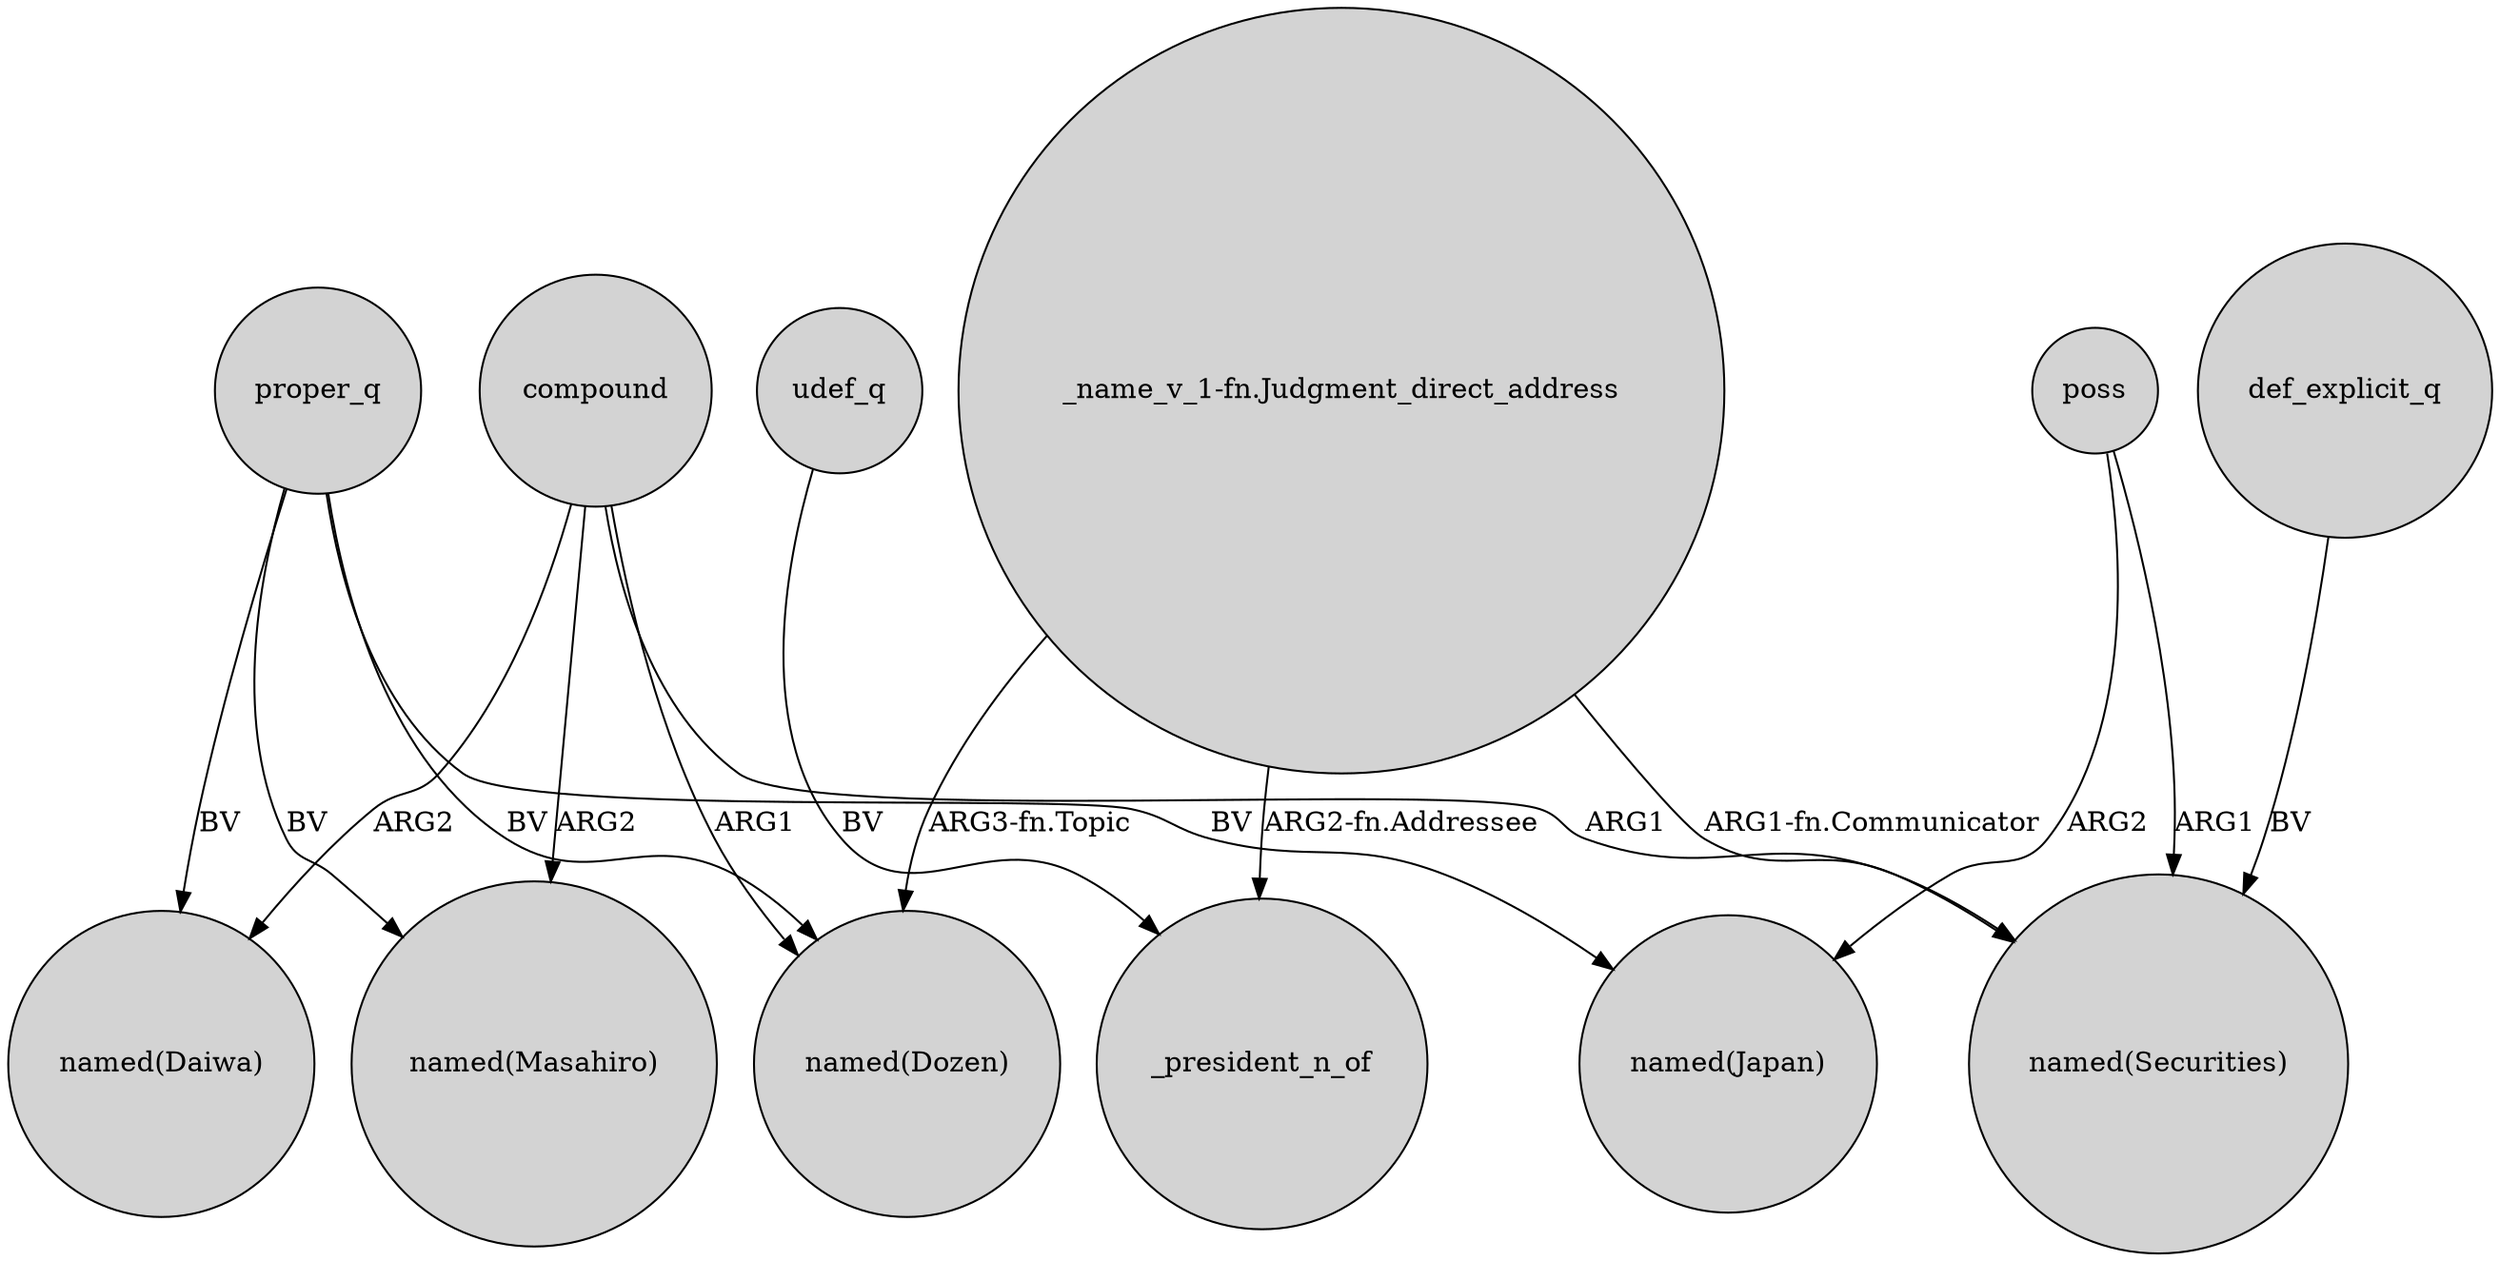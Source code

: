 digraph {
	node [shape=circle style=filled]
	proper_q -> "named(Daiwa)" [label=BV]
	"_name_v_1-fn.Judgment_direct_address" -> "named(Securities)" [label="ARG1-fn.Communicator"]
	compound -> "named(Daiwa)" [label=ARG2]
	"_name_v_1-fn.Judgment_direct_address" -> _president_n_of [label="ARG2-fn.Addressee"]
	proper_q -> "named(Japan)" [label=BV]
	poss -> "named(Securities)" [label=ARG1]
	compound -> "named(Masahiro)" [label=ARG2]
	proper_q -> "named(Dozen)" [label=BV]
	udef_q -> _president_n_of [label=BV]
	compound -> "named(Dozen)" [label=ARG1]
	poss -> "named(Japan)" [label=ARG2]
	proper_q -> "named(Masahiro)" [label=BV]
	def_explicit_q -> "named(Securities)" [label=BV]
	"_name_v_1-fn.Judgment_direct_address" -> "named(Dozen)" [label="ARG3-fn.Topic"]
	compound -> "named(Securities)" [label=ARG1]
}

